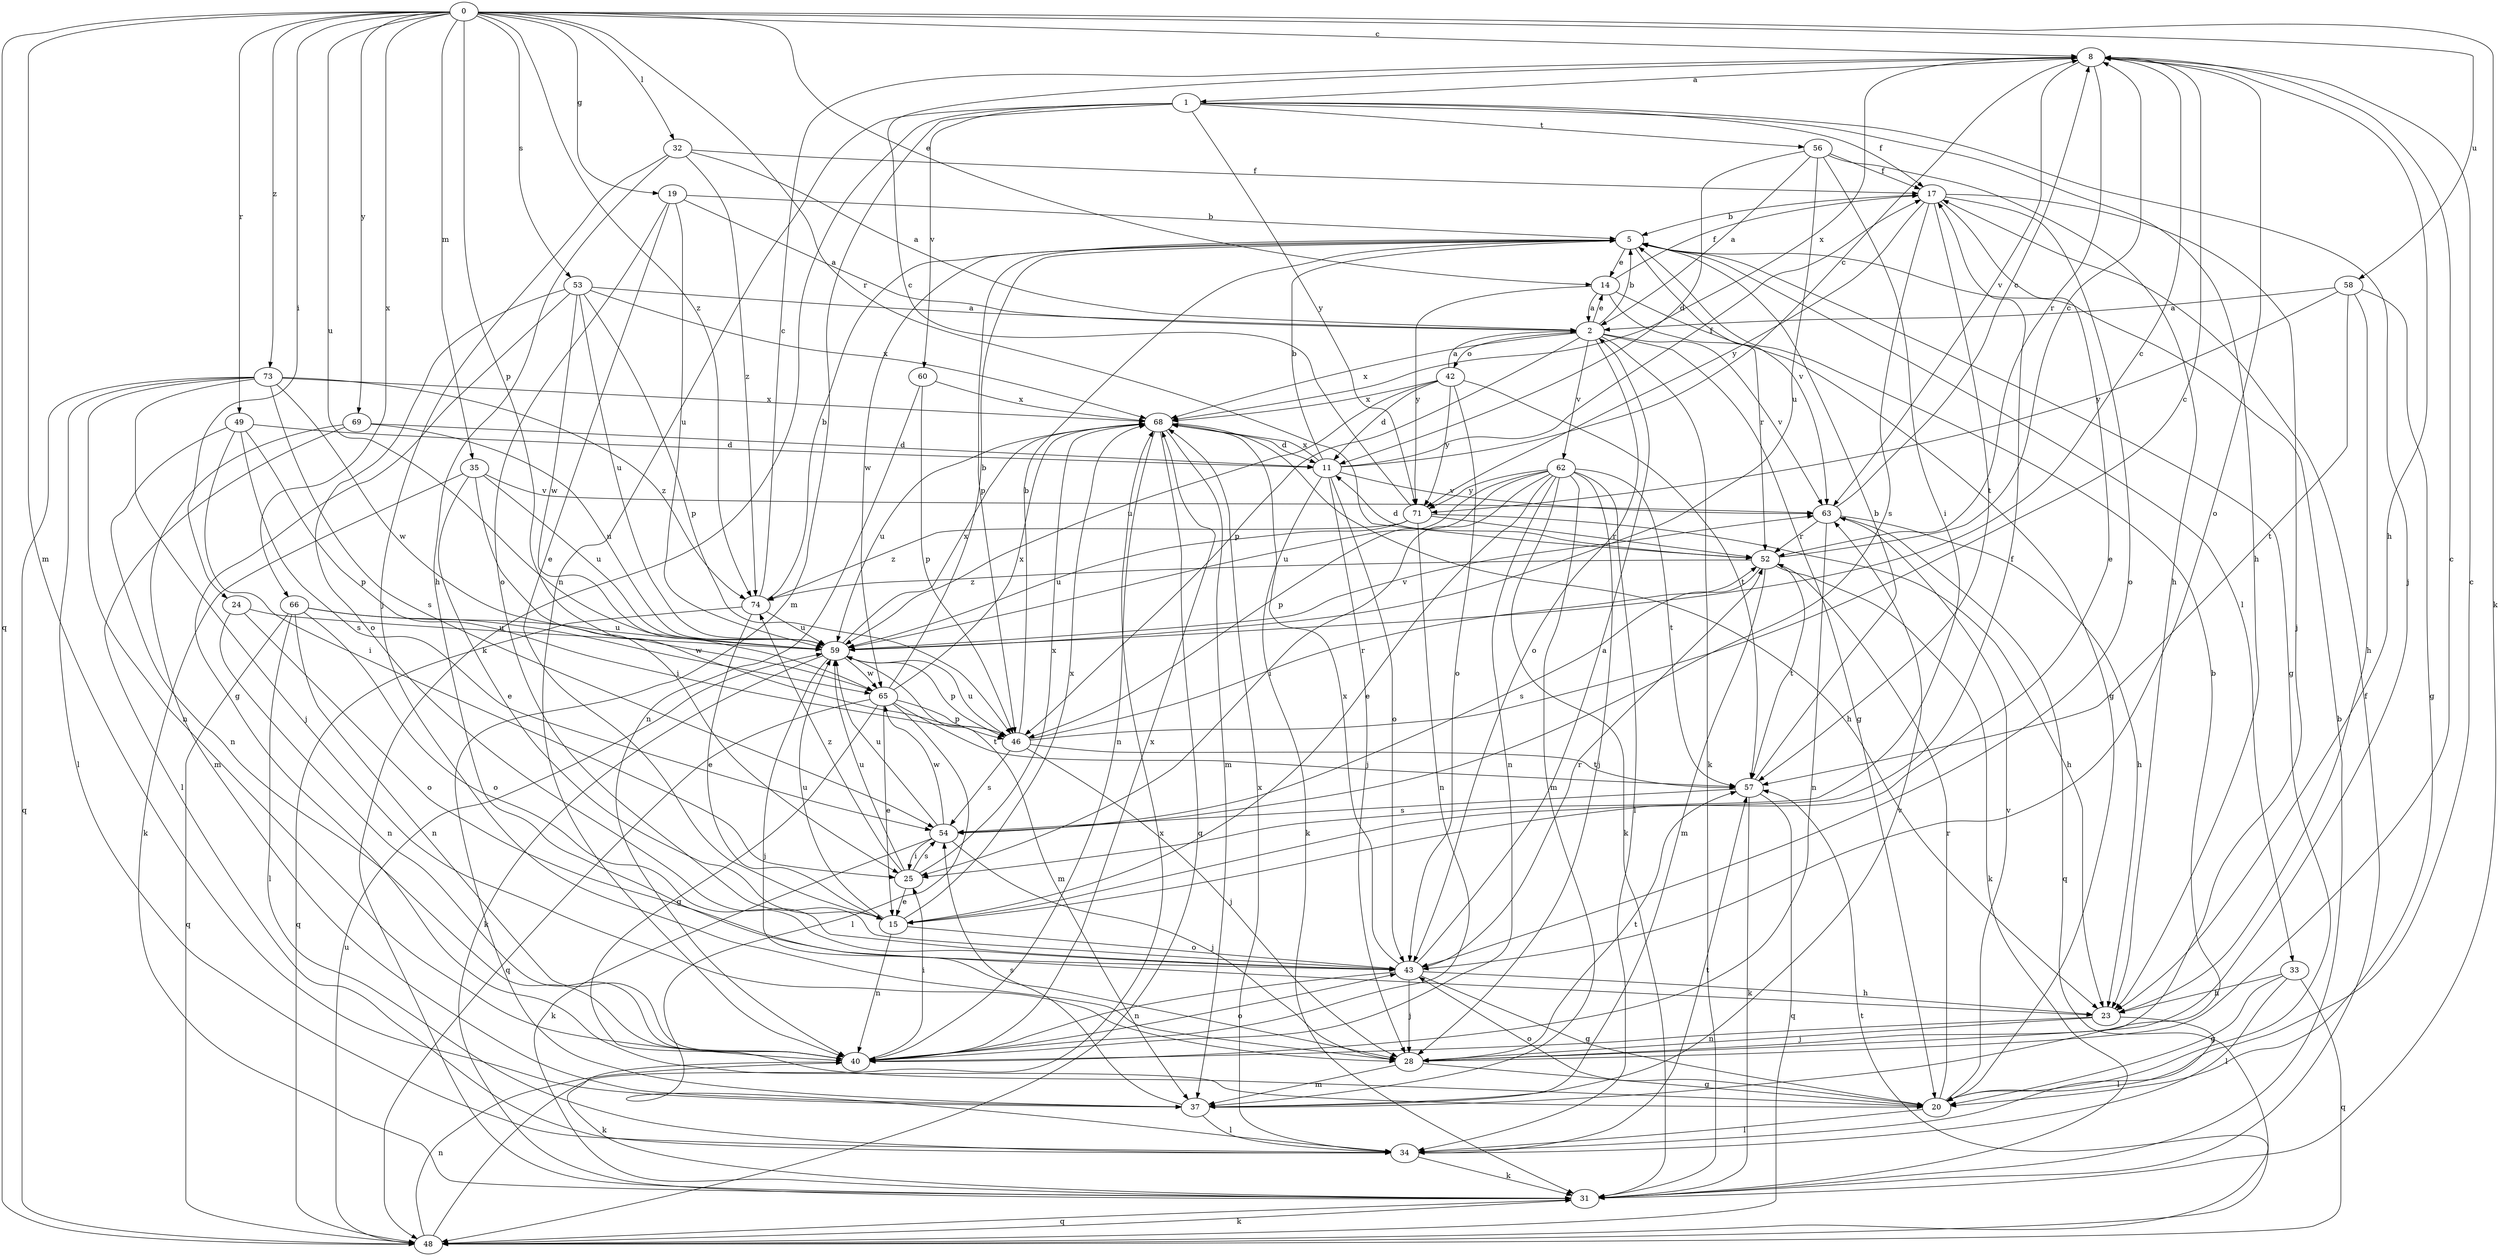 strict digraph  {
0;
1;
2;
5;
8;
11;
14;
15;
17;
19;
20;
23;
24;
25;
28;
31;
32;
33;
34;
35;
37;
40;
42;
43;
46;
48;
49;
52;
53;
54;
56;
57;
58;
59;
60;
62;
63;
65;
66;
68;
69;
71;
73;
74;
0 -> 8  [label=c];
0 -> 14  [label=e];
0 -> 19  [label=g];
0 -> 24  [label=i];
0 -> 31  [label=k];
0 -> 32  [label=l];
0 -> 35  [label=m];
0 -> 37  [label=m];
0 -> 46  [label=p];
0 -> 48  [label=q];
0 -> 49  [label=r];
0 -> 52  [label=r];
0 -> 53  [label=s];
0 -> 58  [label=u];
0 -> 59  [label=u];
0 -> 66  [label=x];
0 -> 69  [label=y];
0 -> 73  [label=z];
0 -> 74  [label=z];
1 -> 17  [label=f];
1 -> 23  [label=h];
1 -> 28  [label=j];
1 -> 31  [label=k];
1 -> 37  [label=m];
1 -> 40  [label=n];
1 -> 56  [label=t];
1 -> 60  [label=v];
1 -> 71  [label=y];
2 -> 5  [label=b];
2 -> 14  [label=e];
2 -> 20  [label=g];
2 -> 31  [label=k];
2 -> 42  [label=o];
2 -> 43  [label=o];
2 -> 46  [label=p];
2 -> 62  [label=v];
2 -> 63  [label=v];
2 -> 68  [label=x];
5 -> 14  [label=e];
5 -> 20  [label=g];
5 -> 33  [label=l];
5 -> 46  [label=p];
5 -> 63  [label=v];
5 -> 65  [label=w];
8 -> 1  [label=a];
8 -> 23  [label=h];
8 -> 43  [label=o];
8 -> 52  [label=r];
8 -> 63  [label=v];
8 -> 68  [label=x];
11 -> 5  [label=b];
11 -> 8  [label=c];
11 -> 17  [label=f];
11 -> 28  [label=j];
11 -> 31  [label=k];
11 -> 43  [label=o];
11 -> 63  [label=v];
11 -> 68  [label=x];
14 -> 2  [label=a];
14 -> 17  [label=f];
14 -> 20  [label=g];
14 -> 52  [label=r];
14 -> 71  [label=y];
15 -> 17  [label=f];
15 -> 40  [label=n];
15 -> 43  [label=o];
15 -> 59  [label=u];
15 -> 68  [label=x];
17 -> 5  [label=b];
17 -> 15  [label=e];
17 -> 28  [label=j];
17 -> 43  [label=o];
17 -> 54  [label=s];
17 -> 57  [label=t];
17 -> 71  [label=y];
19 -> 2  [label=a];
19 -> 5  [label=b];
19 -> 15  [label=e];
19 -> 43  [label=o];
19 -> 59  [label=u];
20 -> 8  [label=c];
20 -> 34  [label=l];
20 -> 43  [label=o];
20 -> 52  [label=r];
20 -> 63  [label=v];
23 -> 28  [label=j];
23 -> 34  [label=l];
23 -> 40  [label=n];
24 -> 40  [label=n];
24 -> 43  [label=o];
24 -> 59  [label=u];
25 -> 15  [label=e];
25 -> 54  [label=s];
25 -> 59  [label=u];
25 -> 68  [label=x];
25 -> 74  [label=z];
28 -> 8  [label=c];
28 -> 20  [label=g];
28 -> 37  [label=m];
28 -> 57  [label=t];
31 -> 5  [label=b];
31 -> 17  [label=f];
31 -> 48  [label=q];
32 -> 2  [label=a];
32 -> 17  [label=f];
32 -> 23  [label=h];
32 -> 28  [label=j];
32 -> 74  [label=z];
33 -> 20  [label=g];
33 -> 23  [label=h];
33 -> 34  [label=l];
33 -> 48  [label=q];
34 -> 31  [label=k];
34 -> 57  [label=t];
34 -> 68  [label=x];
35 -> 15  [label=e];
35 -> 25  [label=i];
35 -> 31  [label=k];
35 -> 59  [label=u];
35 -> 63  [label=v];
37 -> 5  [label=b];
37 -> 34  [label=l];
37 -> 54  [label=s];
37 -> 63  [label=v];
40 -> 25  [label=i];
40 -> 31  [label=k];
40 -> 43  [label=o];
40 -> 68  [label=x];
42 -> 2  [label=a];
42 -> 11  [label=d];
42 -> 43  [label=o];
42 -> 57  [label=t];
42 -> 59  [label=u];
42 -> 68  [label=x];
42 -> 71  [label=y];
43 -> 2  [label=a];
43 -> 20  [label=g];
43 -> 23  [label=h];
43 -> 28  [label=j];
43 -> 40  [label=n];
43 -> 52  [label=r];
43 -> 68  [label=x];
46 -> 5  [label=b];
46 -> 8  [label=c];
46 -> 28  [label=j];
46 -> 52  [label=r];
46 -> 54  [label=s];
46 -> 57  [label=t];
46 -> 59  [label=u];
48 -> 31  [label=k];
48 -> 40  [label=n];
48 -> 57  [label=t];
48 -> 59  [label=u];
48 -> 68  [label=x];
49 -> 11  [label=d];
49 -> 25  [label=i];
49 -> 40  [label=n];
49 -> 46  [label=p];
49 -> 54  [label=s];
52 -> 8  [label=c];
52 -> 11  [label=d];
52 -> 31  [label=k];
52 -> 37  [label=m];
52 -> 54  [label=s];
52 -> 57  [label=t];
52 -> 74  [label=z];
53 -> 2  [label=a];
53 -> 20  [label=g];
53 -> 43  [label=o];
53 -> 46  [label=p];
53 -> 59  [label=u];
53 -> 65  [label=w];
53 -> 68  [label=x];
54 -> 25  [label=i];
54 -> 28  [label=j];
54 -> 31  [label=k];
54 -> 59  [label=u];
54 -> 65  [label=w];
56 -> 2  [label=a];
56 -> 11  [label=d];
56 -> 17  [label=f];
56 -> 23  [label=h];
56 -> 25  [label=i];
56 -> 59  [label=u];
57 -> 5  [label=b];
57 -> 31  [label=k];
57 -> 48  [label=q];
57 -> 54  [label=s];
58 -> 2  [label=a];
58 -> 20  [label=g];
58 -> 23  [label=h];
58 -> 57  [label=t];
58 -> 71  [label=y];
59 -> 8  [label=c];
59 -> 28  [label=j];
59 -> 31  [label=k];
59 -> 37  [label=m];
59 -> 46  [label=p];
59 -> 63  [label=v];
59 -> 65  [label=w];
59 -> 68  [label=x];
60 -> 40  [label=n];
60 -> 46  [label=p];
60 -> 68  [label=x];
62 -> 15  [label=e];
62 -> 25  [label=i];
62 -> 28  [label=j];
62 -> 31  [label=k];
62 -> 34  [label=l];
62 -> 37  [label=m];
62 -> 40  [label=n];
62 -> 46  [label=p];
62 -> 57  [label=t];
62 -> 59  [label=u];
62 -> 71  [label=y];
63 -> 8  [label=c];
63 -> 23  [label=h];
63 -> 40  [label=n];
63 -> 48  [label=q];
63 -> 52  [label=r];
65 -> 5  [label=b];
65 -> 15  [label=e];
65 -> 20  [label=g];
65 -> 34  [label=l];
65 -> 46  [label=p];
65 -> 48  [label=q];
65 -> 57  [label=t];
65 -> 68  [label=x];
66 -> 34  [label=l];
66 -> 40  [label=n];
66 -> 43  [label=o];
66 -> 48  [label=q];
66 -> 59  [label=u];
66 -> 65  [label=w];
68 -> 11  [label=d];
68 -> 23  [label=h];
68 -> 37  [label=m];
68 -> 40  [label=n];
68 -> 48  [label=q];
68 -> 59  [label=u];
69 -> 11  [label=d];
69 -> 34  [label=l];
69 -> 37  [label=m];
69 -> 59  [label=u];
71 -> 8  [label=c];
71 -> 23  [label=h];
71 -> 40  [label=n];
71 -> 52  [label=r];
71 -> 59  [label=u];
71 -> 74  [label=z];
73 -> 28  [label=j];
73 -> 34  [label=l];
73 -> 40  [label=n];
73 -> 48  [label=q];
73 -> 54  [label=s];
73 -> 65  [label=w];
73 -> 68  [label=x];
73 -> 74  [label=z];
74 -> 5  [label=b];
74 -> 8  [label=c];
74 -> 15  [label=e];
74 -> 48  [label=q];
74 -> 59  [label=u];
}
